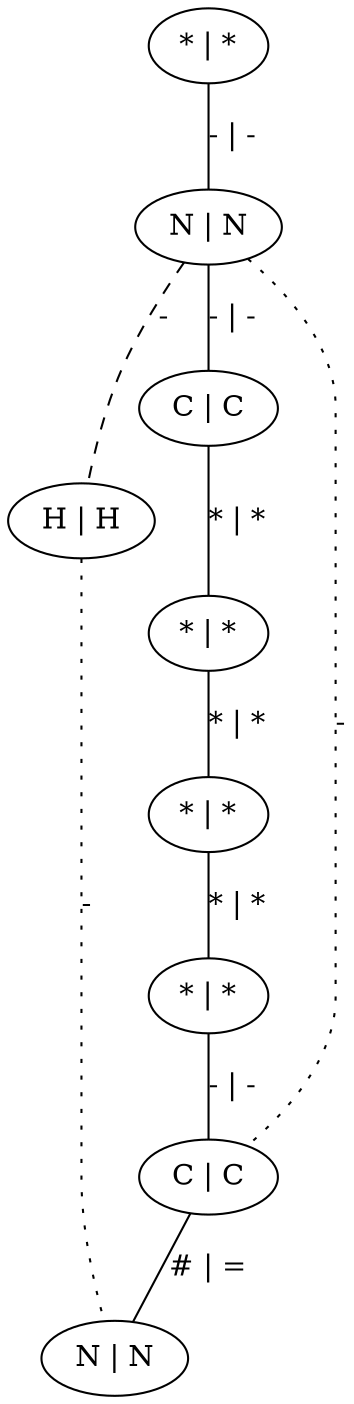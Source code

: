 graph G {
	0 [ label="* | *" ]
	1 [ label="N | N" ]
	2 [ label="H | H" ]
	3 [ label="C | C" ]
	4 [ label="* | *" ]
	5 [ label="* | *" ]
	6 [ label="* | *" ]
	7 [ label="C | C" ]
	8 [ label="N | N" ]
	0 -- 1 [ label="- | -" ]
	1 -- 2 [ style=dashed label="-" ]
	1 -- 3 [ label="- | -" ]
	1 -- 7 [ style=dotted label="-" ]
	2 -- 8 [ style=dotted label="-" ]
	3 -- 4 [ label="* | *" ]
	4 -- 5 [ label="* | *" ]
	5 -- 6 [ label="* | *" ]
	6 -- 7 [ label="- | -" ]
	7 -- 8 [ label="# | =" ]
}
